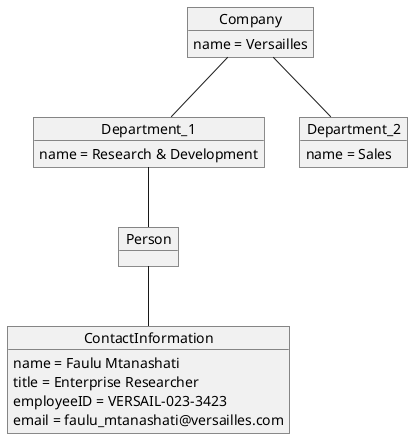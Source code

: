 ```plantuml
   @startuml ObjectDiagram
   object Company
   object Department_1
   object Department_2
   object Person
   object ContactInformation
   Company -- Department_1
   Company -- Department_2
   Department_1 -- Person
   Person -- ContactInformation
   Company : name = Versailles
   Department_1 : name = Research & Development
   Department_2 : name = Sales
   ContactInformation : name = Faulu Mtanashati
   ContactInformation : title = Enterprise Researcher
   ContactInformation : employeeID = VERSAIL-023-3423
   ContactInformation : email = faulu_mtanashati@versailles.com
   @enduml
   